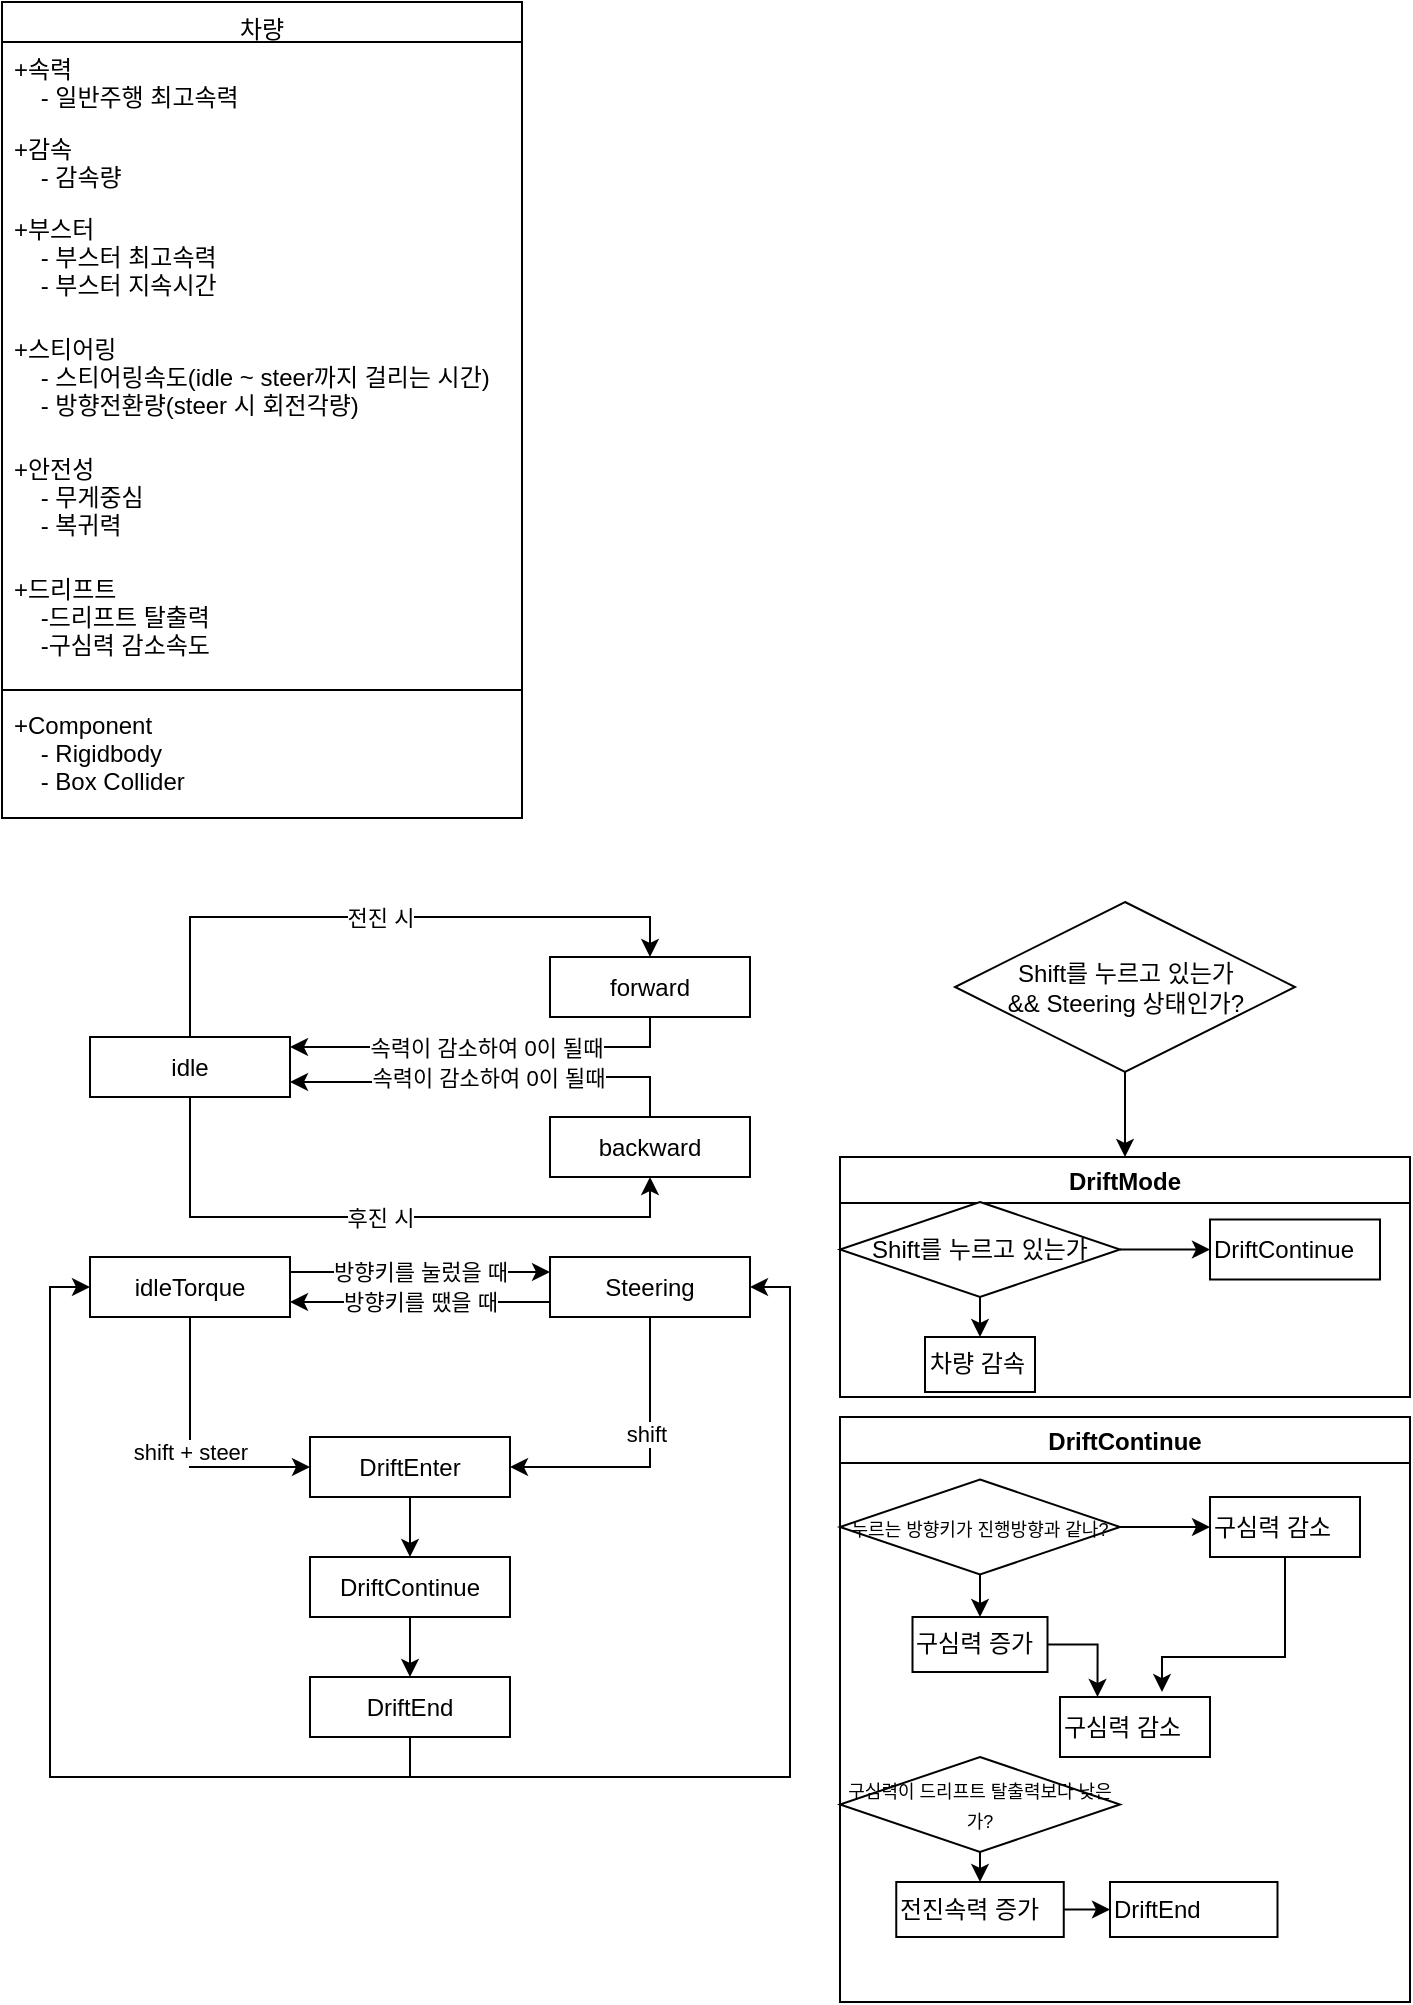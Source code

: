 <mxfile version="15.5.2" type="github">
  <diagram id="C5RBs43oDa-KdzZeNtuy" name="Page-1">
    <mxGraphModel dx="995" dy="858" grid="1" gridSize="10" guides="1" tooltips="1" connect="1" arrows="1" fold="1" page="1" pageScale="1" pageWidth="827" pageHeight="1169" math="0" shadow="0">
      <root>
        <mxCell id="WIyWlLk6GJQsqaUBKTNV-0" />
        <mxCell id="WIyWlLk6GJQsqaUBKTNV-1" parent="WIyWlLk6GJQsqaUBKTNV-0" />
        <mxCell id="zkfFHV4jXpPFQw0GAbJ--6" value="차량" style="swimlane;fontStyle=0;align=center;verticalAlign=top;childLayout=stackLayout;horizontal=1;startSize=20;horizontalStack=0;resizeParent=1;resizeLast=0;collapsible=1;marginBottom=0;rounded=0;shadow=0;strokeWidth=1;" parent="WIyWlLk6GJQsqaUBKTNV-1" vertex="1">
          <mxGeometry x="50" y="40" width="260" height="408" as="geometry">
            <mxRectangle x="130" y="380" width="160" height="26" as="alternateBounds" />
          </mxGeometry>
        </mxCell>
        <mxCell id="xL30vaA1XtINNJM-GDdg-2" value="+속력&#xa;    - 일반주행 최고속력" style="text;align=left;verticalAlign=top;spacingLeft=4;spacingRight=4;overflow=hidden;rotatable=0;points=[[0,0.5],[1,0.5]];portConstraint=eastwest;" vertex="1" parent="zkfFHV4jXpPFQw0GAbJ--6">
          <mxGeometry y="20" width="260" height="40" as="geometry" />
        </mxCell>
        <mxCell id="zkfFHV4jXpPFQw0GAbJ--7" value="+감속&#xa;    - 감속량" style="text;align=left;verticalAlign=top;spacingLeft=4;spacingRight=4;overflow=hidden;rotatable=0;points=[[0,0.5],[1,0.5]];portConstraint=eastwest;" parent="zkfFHV4jXpPFQw0GAbJ--6" vertex="1">
          <mxGeometry y="60" width="260" height="40" as="geometry" />
        </mxCell>
        <mxCell id="zkfFHV4jXpPFQw0GAbJ--8" value="+부스터&#xa;    - 부스터 최고속력&#xa;    - 부스터 지속시간" style="text;align=left;verticalAlign=top;spacingLeft=4;spacingRight=4;overflow=hidden;rotatable=0;points=[[0,0.5],[1,0.5]];portConstraint=eastwest;rounded=0;shadow=0;html=0;" parent="zkfFHV4jXpPFQw0GAbJ--6" vertex="1">
          <mxGeometry y="100" width="260" height="60" as="geometry" />
        </mxCell>
        <mxCell id="xL30vaA1XtINNJM-GDdg-3" value="+스티어링&#xa;    - 스티어링속도(idle ~ steer까지 걸리는 시간)&#xa;    - 방향전환량(steer 시 회전각량)" style="text;align=left;verticalAlign=top;spacingLeft=4;spacingRight=4;overflow=hidden;rotatable=0;points=[[0,0.5],[1,0.5]];portConstraint=eastwest;rounded=0;shadow=0;html=0;" vertex="1" parent="zkfFHV4jXpPFQw0GAbJ--6">
          <mxGeometry y="160" width="260" height="60" as="geometry" />
        </mxCell>
        <mxCell id="xL30vaA1XtINNJM-GDdg-4" value="+안전성&#xa;    - 무게중심&#xa;    - 복귀력" style="text;align=left;verticalAlign=top;spacingLeft=4;spacingRight=4;overflow=hidden;rotatable=0;points=[[0,0.5],[1,0.5]];portConstraint=eastwest;rounded=0;shadow=0;html=0;" vertex="1" parent="zkfFHV4jXpPFQw0GAbJ--6">
          <mxGeometry y="220" width="260" height="60" as="geometry" />
        </mxCell>
        <mxCell id="xL30vaA1XtINNJM-GDdg-64" value="+드리프트&#xa;    -드리프트 탈출력&#xa;    -구심력 감소속도" style="text;align=left;verticalAlign=top;spacingLeft=4;spacingRight=4;overflow=hidden;rotatable=0;points=[[0,0.5],[1,0.5]];portConstraint=eastwest;rounded=0;shadow=0;html=0;" vertex="1" parent="zkfFHV4jXpPFQw0GAbJ--6">
          <mxGeometry y="280" width="260" height="60" as="geometry" />
        </mxCell>
        <mxCell id="zkfFHV4jXpPFQw0GAbJ--9" value="" style="line;html=1;strokeWidth=1;align=left;verticalAlign=middle;spacingTop=-1;spacingLeft=3;spacingRight=3;rotatable=0;labelPosition=right;points=[];portConstraint=eastwest;" parent="zkfFHV4jXpPFQw0GAbJ--6" vertex="1">
          <mxGeometry y="340" width="260" height="8" as="geometry" />
        </mxCell>
        <mxCell id="xL30vaA1XtINNJM-GDdg-6" value="+Component&#xa;    - Rigidbody&#xa;    - Box Collider" style="text;align=left;verticalAlign=top;spacingLeft=4;spacingRight=4;overflow=hidden;rotatable=0;points=[[0,0.5],[1,0.5]];portConstraint=eastwest;rounded=0;shadow=0;html=0;" vertex="1" parent="zkfFHV4jXpPFQw0GAbJ--6">
          <mxGeometry y="348" width="260" height="60" as="geometry" />
        </mxCell>
        <mxCell id="xL30vaA1XtINNJM-GDdg-12" value="전진 시" style="edgeStyle=orthogonalEdgeStyle;rounded=0;orthogonalLoop=1;jettySize=auto;html=1;exitX=0.5;exitY=0;exitDx=0;exitDy=0;entryX=0.5;entryY=0;entryDx=0;entryDy=0;" edge="1" parent="WIyWlLk6GJQsqaUBKTNV-1" source="xL30vaA1XtINNJM-GDdg-7" target="xL30vaA1XtINNJM-GDdg-8">
          <mxGeometry relative="1" as="geometry" />
        </mxCell>
        <mxCell id="xL30vaA1XtINNJM-GDdg-16" value="후진 시" style="edgeStyle=orthogonalEdgeStyle;rounded=0;orthogonalLoop=1;jettySize=auto;html=1;entryX=0.5;entryY=1;entryDx=0;entryDy=0;exitX=0.5;exitY=1;exitDx=0;exitDy=0;" edge="1" parent="WIyWlLk6GJQsqaUBKTNV-1" source="xL30vaA1XtINNJM-GDdg-7" target="xL30vaA1XtINNJM-GDdg-9">
          <mxGeometry relative="1" as="geometry" />
        </mxCell>
        <mxCell id="xL30vaA1XtINNJM-GDdg-7" value="idle" style="rounded=0;whiteSpace=wrap;html=1;" vertex="1" parent="WIyWlLk6GJQsqaUBKTNV-1">
          <mxGeometry x="94" y="557.5" width="100" height="30" as="geometry" />
        </mxCell>
        <mxCell id="xL30vaA1XtINNJM-GDdg-13" value="속력이 감소하여 0이 될때" style="edgeStyle=orthogonalEdgeStyle;rounded=0;orthogonalLoop=1;jettySize=auto;html=1;exitX=0.5;exitY=1;exitDx=0;exitDy=0;" edge="1" parent="WIyWlLk6GJQsqaUBKTNV-1" source="xL30vaA1XtINNJM-GDdg-8">
          <mxGeometry relative="1" as="geometry">
            <mxPoint x="194" y="562.5" as="targetPoint" />
            <Array as="points">
              <mxPoint x="374" y="562.5" />
            </Array>
          </mxGeometry>
        </mxCell>
        <mxCell id="xL30vaA1XtINNJM-GDdg-8" value="forward" style="rounded=0;whiteSpace=wrap;html=1;" vertex="1" parent="WIyWlLk6GJQsqaUBKTNV-1">
          <mxGeometry x="324" y="517.5" width="100" height="30" as="geometry" />
        </mxCell>
        <mxCell id="xL30vaA1XtINNJM-GDdg-17" value="속력이 감소하여 0이 될때" style="edgeStyle=orthogonalEdgeStyle;rounded=0;orthogonalLoop=1;jettySize=auto;html=1;exitX=0.5;exitY=0;exitDx=0;exitDy=0;entryX=1;entryY=0.75;entryDx=0;entryDy=0;" edge="1" parent="WIyWlLk6GJQsqaUBKTNV-1" source="xL30vaA1XtINNJM-GDdg-9" target="xL30vaA1XtINNJM-GDdg-7">
          <mxGeometry relative="1" as="geometry" />
        </mxCell>
        <mxCell id="xL30vaA1XtINNJM-GDdg-9" value="backward" style="rounded=0;whiteSpace=wrap;html=1;" vertex="1" parent="WIyWlLk6GJQsqaUBKTNV-1">
          <mxGeometry x="324" y="597.5" width="100" height="30" as="geometry" />
        </mxCell>
        <mxCell id="xL30vaA1XtINNJM-GDdg-21" value="방향키를 눌렀을 때" style="edgeStyle=orthogonalEdgeStyle;rounded=0;orthogonalLoop=1;jettySize=auto;html=1;exitX=1;exitY=0.25;exitDx=0;exitDy=0;entryX=0;entryY=0.25;entryDx=0;entryDy=0;" edge="1" parent="WIyWlLk6GJQsqaUBKTNV-1" source="xL30vaA1XtINNJM-GDdg-18" target="xL30vaA1XtINNJM-GDdg-19">
          <mxGeometry relative="1" as="geometry" />
        </mxCell>
        <mxCell id="xL30vaA1XtINNJM-GDdg-27" value="shift + steer" style="edgeStyle=orthogonalEdgeStyle;rounded=0;orthogonalLoop=1;jettySize=auto;html=1;exitX=0.5;exitY=1;exitDx=0;exitDy=0;entryX=0;entryY=0.5;entryDx=0;entryDy=0;" edge="1" parent="WIyWlLk6GJQsqaUBKTNV-1" source="xL30vaA1XtINNJM-GDdg-18" target="xL30vaA1XtINNJM-GDdg-23">
          <mxGeometry relative="1" as="geometry" />
        </mxCell>
        <mxCell id="xL30vaA1XtINNJM-GDdg-18" value="idleTorque" style="rounded=0;whiteSpace=wrap;html=1;" vertex="1" parent="WIyWlLk6GJQsqaUBKTNV-1">
          <mxGeometry x="94" y="667.5" width="100" height="30" as="geometry" />
        </mxCell>
        <mxCell id="xL30vaA1XtINNJM-GDdg-22" value="방향키를 땠을 때" style="edgeStyle=orthogonalEdgeStyle;rounded=0;orthogonalLoop=1;jettySize=auto;html=1;exitX=0;exitY=0.75;exitDx=0;exitDy=0;entryX=1;entryY=0.75;entryDx=0;entryDy=0;" edge="1" parent="WIyWlLk6GJQsqaUBKTNV-1" source="xL30vaA1XtINNJM-GDdg-19" target="xL30vaA1XtINNJM-GDdg-18">
          <mxGeometry relative="1" as="geometry" />
        </mxCell>
        <mxCell id="xL30vaA1XtINNJM-GDdg-28" style="edgeStyle=orthogonalEdgeStyle;rounded=0;orthogonalLoop=1;jettySize=auto;html=1;exitX=0.5;exitY=1;exitDx=0;exitDy=0;entryX=1;entryY=0.5;entryDx=0;entryDy=0;" edge="1" parent="WIyWlLk6GJQsqaUBKTNV-1" source="xL30vaA1XtINNJM-GDdg-19" target="xL30vaA1XtINNJM-GDdg-23">
          <mxGeometry relative="1" as="geometry" />
        </mxCell>
        <mxCell id="xL30vaA1XtINNJM-GDdg-29" value="shift" style="edgeLabel;html=1;align=center;verticalAlign=middle;resizable=0;points=[];" vertex="1" connectable="0" parent="xL30vaA1XtINNJM-GDdg-28">
          <mxGeometry x="-0.195" y="-2" relative="1" as="geometry">
            <mxPoint as="offset" />
          </mxGeometry>
        </mxCell>
        <mxCell id="xL30vaA1XtINNJM-GDdg-19" value="Steering" style="rounded=0;whiteSpace=wrap;html=1;" vertex="1" parent="WIyWlLk6GJQsqaUBKTNV-1">
          <mxGeometry x="324" y="667.5" width="100" height="30" as="geometry" />
        </mxCell>
        <mxCell id="xL30vaA1XtINNJM-GDdg-32" style="edgeStyle=orthogonalEdgeStyle;rounded=0;orthogonalLoop=1;jettySize=auto;html=1;exitX=0.5;exitY=1;exitDx=0;exitDy=0;entryX=0.5;entryY=0;entryDx=0;entryDy=0;" edge="1" parent="WIyWlLk6GJQsqaUBKTNV-1" source="xL30vaA1XtINNJM-GDdg-23" target="xL30vaA1XtINNJM-GDdg-30">
          <mxGeometry relative="1" as="geometry" />
        </mxCell>
        <mxCell id="xL30vaA1XtINNJM-GDdg-23" value="DriftEnter" style="rounded=0;whiteSpace=wrap;html=1;" vertex="1" parent="WIyWlLk6GJQsqaUBKTNV-1">
          <mxGeometry x="204" y="757.5" width="100" height="30" as="geometry" />
        </mxCell>
        <mxCell id="xL30vaA1XtINNJM-GDdg-37" style="edgeStyle=orthogonalEdgeStyle;rounded=0;orthogonalLoop=1;jettySize=auto;html=1;exitX=0.5;exitY=1;exitDx=0;exitDy=0;entryX=0.5;entryY=0;entryDx=0;entryDy=0;" edge="1" parent="WIyWlLk6GJQsqaUBKTNV-1" source="xL30vaA1XtINNJM-GDdg-24" target="xL30vaA1XtINNJM-GDdg-36">
          <mxGeometry relative="1" as="geometry" />
        </mxCell>
        <mxCell id="xL30vaA1XtINNJM-GDdg-24" value="Shift를 누르고 있는가&lt;br&gt;&amp;amp;&amp;amp; Steering 상태인가?" style="rhombus;whiteSpace=wrap;html=1;" vertex="1" parent="WIyWlLk6GJQsqaUBKTNV-1">
          <mxGeometry x="526.5" y="490" width="170" height="85" as="geometry" />
        </mxCell>
        <mxCell id="xL30vaA1XtINNJM-GDdg-33" style="edgeStyle=orthogonalEdgeStyle;rounded=0;orthogonalLoop=1;jettySize=auto;html=1;exitX=0.5;exitY=1;exitDx=0;exitDy=0;entryX=0.5;entryY=0;entryDx=0;entryDy=0;" edge="1" parent="WIyWlLk6GJQsqaUBKTNV-1" source="xL30vaA1XtINNJM-GDdg-30" target="xL30vaA1XtINNJM-GDdg-31">
          <mxGeometry relative="1" as="geometry" />
        </mxCell>
        <mxCell id="xL30vaA1XtINNJM-GDdg-30" value="DriftContinue" style="rounded=0;whiteSpace=wrap;html=1;" vertex="1" parent="WIyWlLk6GJQsqaUBKTNV-1">
          <mxGeometry x="204" y="817.5" width="100" height="30" as="geometry" />
        </mxCell>
        <mxCell id="xL30vaA1XtINNJM-GDdg-34" style="edgeStyle=orthogonalEdgeStyle;rounded=0;orthogonalLoop=1;jettySize=auto;html=1;exitX=0.5;exitY=1;exitDx=0;exitDy=0;entryX=0;entryY=0.5;entryDx=0;entryDy=0;" edge="1" parent="WIyWlLk6GJQsqaUBKTNV-1" source="xL30vaA1XtINNJM-GDdg-31" target="xL30vaA1XtINNJM-GDdg-18">
          <mxGeometry relative="1" as="geometry" />
        </mxCell>
        <mxCell id="xL30vaA1XtINNJM-GDdg-35" style="edgeStyle=orthogonalEdgeStyle;rounded=0;orthogonalLoop=1;jettySize=auto;html=1;exitX=0.5;exitY=1;exitDx=0;exitDy=0;entryX=1;entryY=0.5;entryDx=0;entryDy=0;" edge="1" parent="WIyWlLk6GJQsqaUBKTNV-1" source="xL30vaA1XtINNJM-GDdg-31" target="xL30vaA1XtINNJM-GDdg-19">
          <mxGeometry relative="1" as="geometry" />
        </mxCell>
        <mxCell id="xL30vaA1XtINNJM-GDdg-31" value="DriftEnd" style="rounded=0;whiteSpace=wrap;html=1;" vertex="1" parent="WIyWlLk6GJQsqaUBKTNV-1">
          <mxGeometry x="204" y="877.5" width="100" height="30" as="geometry" />
        </mxCell>
        <mxCell id="xL30vaA1XtINNJM-GDdg-36" value="DriftMode" style="swimlane;" vertex="1" parent="WIyWlLk6GJQsqaUBKTNV-1">
          <mxGeometry x="469" y="617.5" width="285" height="120" as="geometry" />
        </mxCell>
        <mxCell id="xL30vaA1XtINNJM-GDdg-44" style="edgeStyle=orthogonalEdgeStyle;rounded=0;orthogonalLoop=1;jettySize=auto;html=1;exitX=0.5;exitY=1;exitDx=0;exitDy=0;entryX=0.5;entryY=0;entryDx=0;entryDy=0;" edge="1" parent="xL30vaA1XtINNJM-GDdg-36" source="xL30vaA1XtINNJM-GDdg-40" target="xL30vaA1XtINNJM-GDdg-41">
          <mxGeometry relative="1" as="geometry" />
        </mxCell>
        <mxCell id="xL30vaA1XtINNJM-GDdg-46" style="edgeStyle=orthogonalEdgeStyle;rounded=0;orthogonalLoop=1;jettySize=auto;html=1;exitX=1;exitY=0.5;exitDx=0;exitDy=0;entryX=0;entryY=0.5;entryDx=0;entryDy=0;" edge="1" parent="xL30vaA1XtINNJM-GDdg-36" source="xL30vaA1XtINNJM-GDdg-40" target="xL30vaA1XtINNJM-GDdg-45">
          <mxGeometry relative="1" as="geometry" />
        </mxCell>
        <mxCell id="xL30vaA1XtINNJM-GDdg-40" value="Shift를 누르고 있는가" style="rhombus;whiteSpace=wrap;html=1;" vertex="1" parent="xL30vaA1XtINNJM-GDdg-36">
          <mxGeometry y="22.5" width="140" height="47.5" as="geometry" />
        </mxCell>
        <mxCell id="xL30vaA1XtINNJM-GDdg-41" value="차량 감속" style="rounded=0;whiteSpace=wrap;html=1;align=left;" vertex="1" parent="xL30vaA1XtINNJM-GDdg-36">
          <mxGeometry x="42.5" y="90" width="55" height="27.5" as="geometry" />
        </mxCell>
        <mxCell id="xL30vaA1XtINNJM-GDdg-45" value="DriftContinue" style="rounded=0;whiteSpace=wrap;html=1;align=left;" vertex="1" parent="xL30vaA1XtINNJM-GDdg-36">
          <mxGeometry x="185" y="31.25" width="85" height="30" as="geometry" />
        </mxCell>
        <mxCell id="xL30vaA1XtINNJM-GDdg-47" value="DriftContinue" style="swimlane;" vertex="1" parent="WIyWlLk6GJQsqaUBKTNV-1">
          <mxGeometry x="469" y="747.5" width="285" height="292.5" as="geometry" />
        </mxCell>
        <mxCell id="xL30vaA1XtINNJM-GDdg-48" style="edgeStyle=orthogonalEdgeStyle;rounded=0;orthogonalLoop=1;jettySize=auto;html=1;exitX=0.5;exitY=1;exitDx=0;exitDy=0;entryX=0.5;entryY=0;entryDx=0;entryDy=0;" edge="1" parent="xL30vaA1XtINNJM-GDdg-47" source="xL30vaA1XtINNJM-GDdg-50" target="xL30vaA1XtINNJM-GDdg-51">
          <mxGeometry relative="1" as="geometry" />
        </mxCell>
        <mxCell id="xL30vaA1XtINNJM-GDdg-49" style="edgeStyle=orthogonalEdgeStyle;rounded=0;orthogonalLoop=1;jettySize=auto;html=1;exitX=1;exitY=0.5;exitDx=0;exitDy=0;entryX=0;entryY=0.5;entryDx=0;entryDy=0;" edge="1" parent="xL30vaA1XtINNJM-GDdg-47" source="xL30vaA1XtINNJM-GDdg-50" target="xL30vaA1XtINNJM-GDdg-52">
          <mxGeometry relative="1" as="geometry" />
        </mxCell>
        <mxCell id="xL30vaA1XtINNJM-GDdg-50" value="&lt;font style=&quot;font-size: 9px&quot;&gt;누르는 방향키가 진행방향과 같나?&lt;/font&gt;" style="rhombus;whiteSpace=wrap;html=1;" vertex="1" parent="xL30vaA1XtINNJM-GDdg-47">
          <mxGeometry y="31.25" width="140" height="47.5" as="geometry" />
        </mxCell>
        <mxCell id="xL30vaA1XtINNJM-GDdg-54" style="edgeStyle=orthogonalEdgeStyle;rounded=0;orthogonalLoop=1;jettySize=auto;html=1;exitX=1;exitY=0.5;exitDx=0;exitDy=0;entryX=0.25;entryY=0;entryDx=0;entryDy=0;fontSize=9;" edge="1" parent="xL30vaA1XtINNJM-GDdg-47" source="xL30vaA1XtINNJM-GDdg-51" target="xL30vaA1XtINNJM-GDdg-53">
          <mxGeometry relative="1" as="geometry" />
        </mxCell>
        <mxCell id="xL30vaA1XtINNJM-GDdg-51" value="구심력 증가" style="rounded=0;whiteSpace=wrap;html=1;align=left;" vertex="1" parent="xL30vaA1XtINNJM-GDdg-47">
          <mxGeometry x="36.25" y="100" width="67.5" height="27.5" as="geometry" />
        </mxCell>
        <mxCell id="xL30vaA1XtINNJM-GDdg-56" style="edgeStyle=orthogonalEdgeStyle;rounded=0;orthogonalLoop=1;jettySize=auto;html=1;exitX=0.5;exitY=1;exitDx=0;exitDy=0;entryX=0.68;entryY=-0.083;entryDx=0;entryDy=0;entryPerimeter=0;fontSize=9;" edge="1" parent="xL30vaA1XtINNJM-GDdg-47" source="xL30vaA1XtINNJM-GDdg-52" target="xL30vaA1XtINNJM-GDdg-53">
          <mxGeometry relative="1" as="geometry">
            <Array as="points">
              <mxPoint x="223" y="120" />
              <mxPoint x="161" y="120" />
            </Array>
          </mxGeometry>
        </mxCell>
        <mxCell id="xL30vaA1XtINNJM-GDdg-52" value="구심력 감소" style="rounded=0;whiteSpace=wrap;html=1;align=left;" vertex="1" parent="xL30vaA1XtINNJM-GDdg-47">
          <mxGeometry x="185" y="40" width="75" height="30" as="geometry" />
        </mxCell>
        <mxCell id="xL30vaA1XtINNJM-GDdg-53" value="구심력 감소" style="rounded=0;whiteSpace=wrap;html=1;align=left;" vertex="1" parent="xL30vaA1XtINNJM-GDdg-47">
          <mxGeometry x="110" y="140" width="75" height="30" as="geometry" />
        </mxCell>
        <mxCell id="xL30vaA1XtINNJM-GDdg-59" style="edgeStyle=orthogonalEdgeStyle;rounded=0;orthogonalLoop=1;jettySize=auto;html=1;exitX=0.5;exitY=1;exitDx=0;exitDy=0;entryX=0.5;entryY=0;entryDx=0;entryDy=0;fontSize=9;" edge="1" parent="xL30vaA1XtINNJM-GDdg-47" source="xL30vaA1XtINNJM-GDdg-57" target="xL30vaA1XtINNJM-GDdg-58">
          <mxGeometry relative="1" as="geometry" />
        </mxCell>
        <mxCell id="xL30vaA1XtINNJM-GDdg-57" value="&lt;font style=&quot;font-size: 9px&quot;&gt;구심력이 드리프트 탈출력보다 낮은가?&lt;/font&gt;" style="rhombus;whiteSpace=wrap;html=1;" vertex="1" parent="xL30vaA1XtINNJM-GDdg-47">
          <mxGeometry y="170" width="140" height="47.5" as="geometry" />
        </mxCell>
        <mxCell id="xL30vaA1XtINNJM-GDdg-58" value="전진속력 증가" style="rounded=0;whiteSpace=wrap;html=1;align=left;" vertex="1" parent="xL30vaA1XtINNJM-GDdg-47">
          <mxGeometry x="28.13" y="232.5" width="83.75" height="27.5" as="geometry" />
        </mxCell>
        <mxCell id="xL30vaA1XtINNJM-GDdg-63" value="DriftEnd" style="rounded=0;whiteSpace=wrap;html=1;align=left;" vertex="1" parent="xL30vaA1XtINNJM-GDdg-47">
          <mxGeometry x="135" y="232.5" width="83.75" height="27.5" as="geometry" />
        </mxCell>
        <mxCell id="xL30vaA1XtINNJM-GDdg-60" style="edgeStyle=orthogonalEdgeStyle;rounded=0;orthogonalLoop=1;jettySize=auto;html=1;exitX=1;exitY=0.5;exitDx=0;exitDy=0;fontSize=9;" edge="1" parent="WIyWlLk6GJQsqaUBKTNV-1" source="xL30vaA1XtINNJM-GDdg-58">
          <mxGeometry relative="1" as="geometry">
            <mxPoint x="604" y="994.167" as="targetPoint" />
          </mxGeometry>
        </mxCell>
      </root>
    </mxGraphModel>
  </diagram>
</mxfile>
